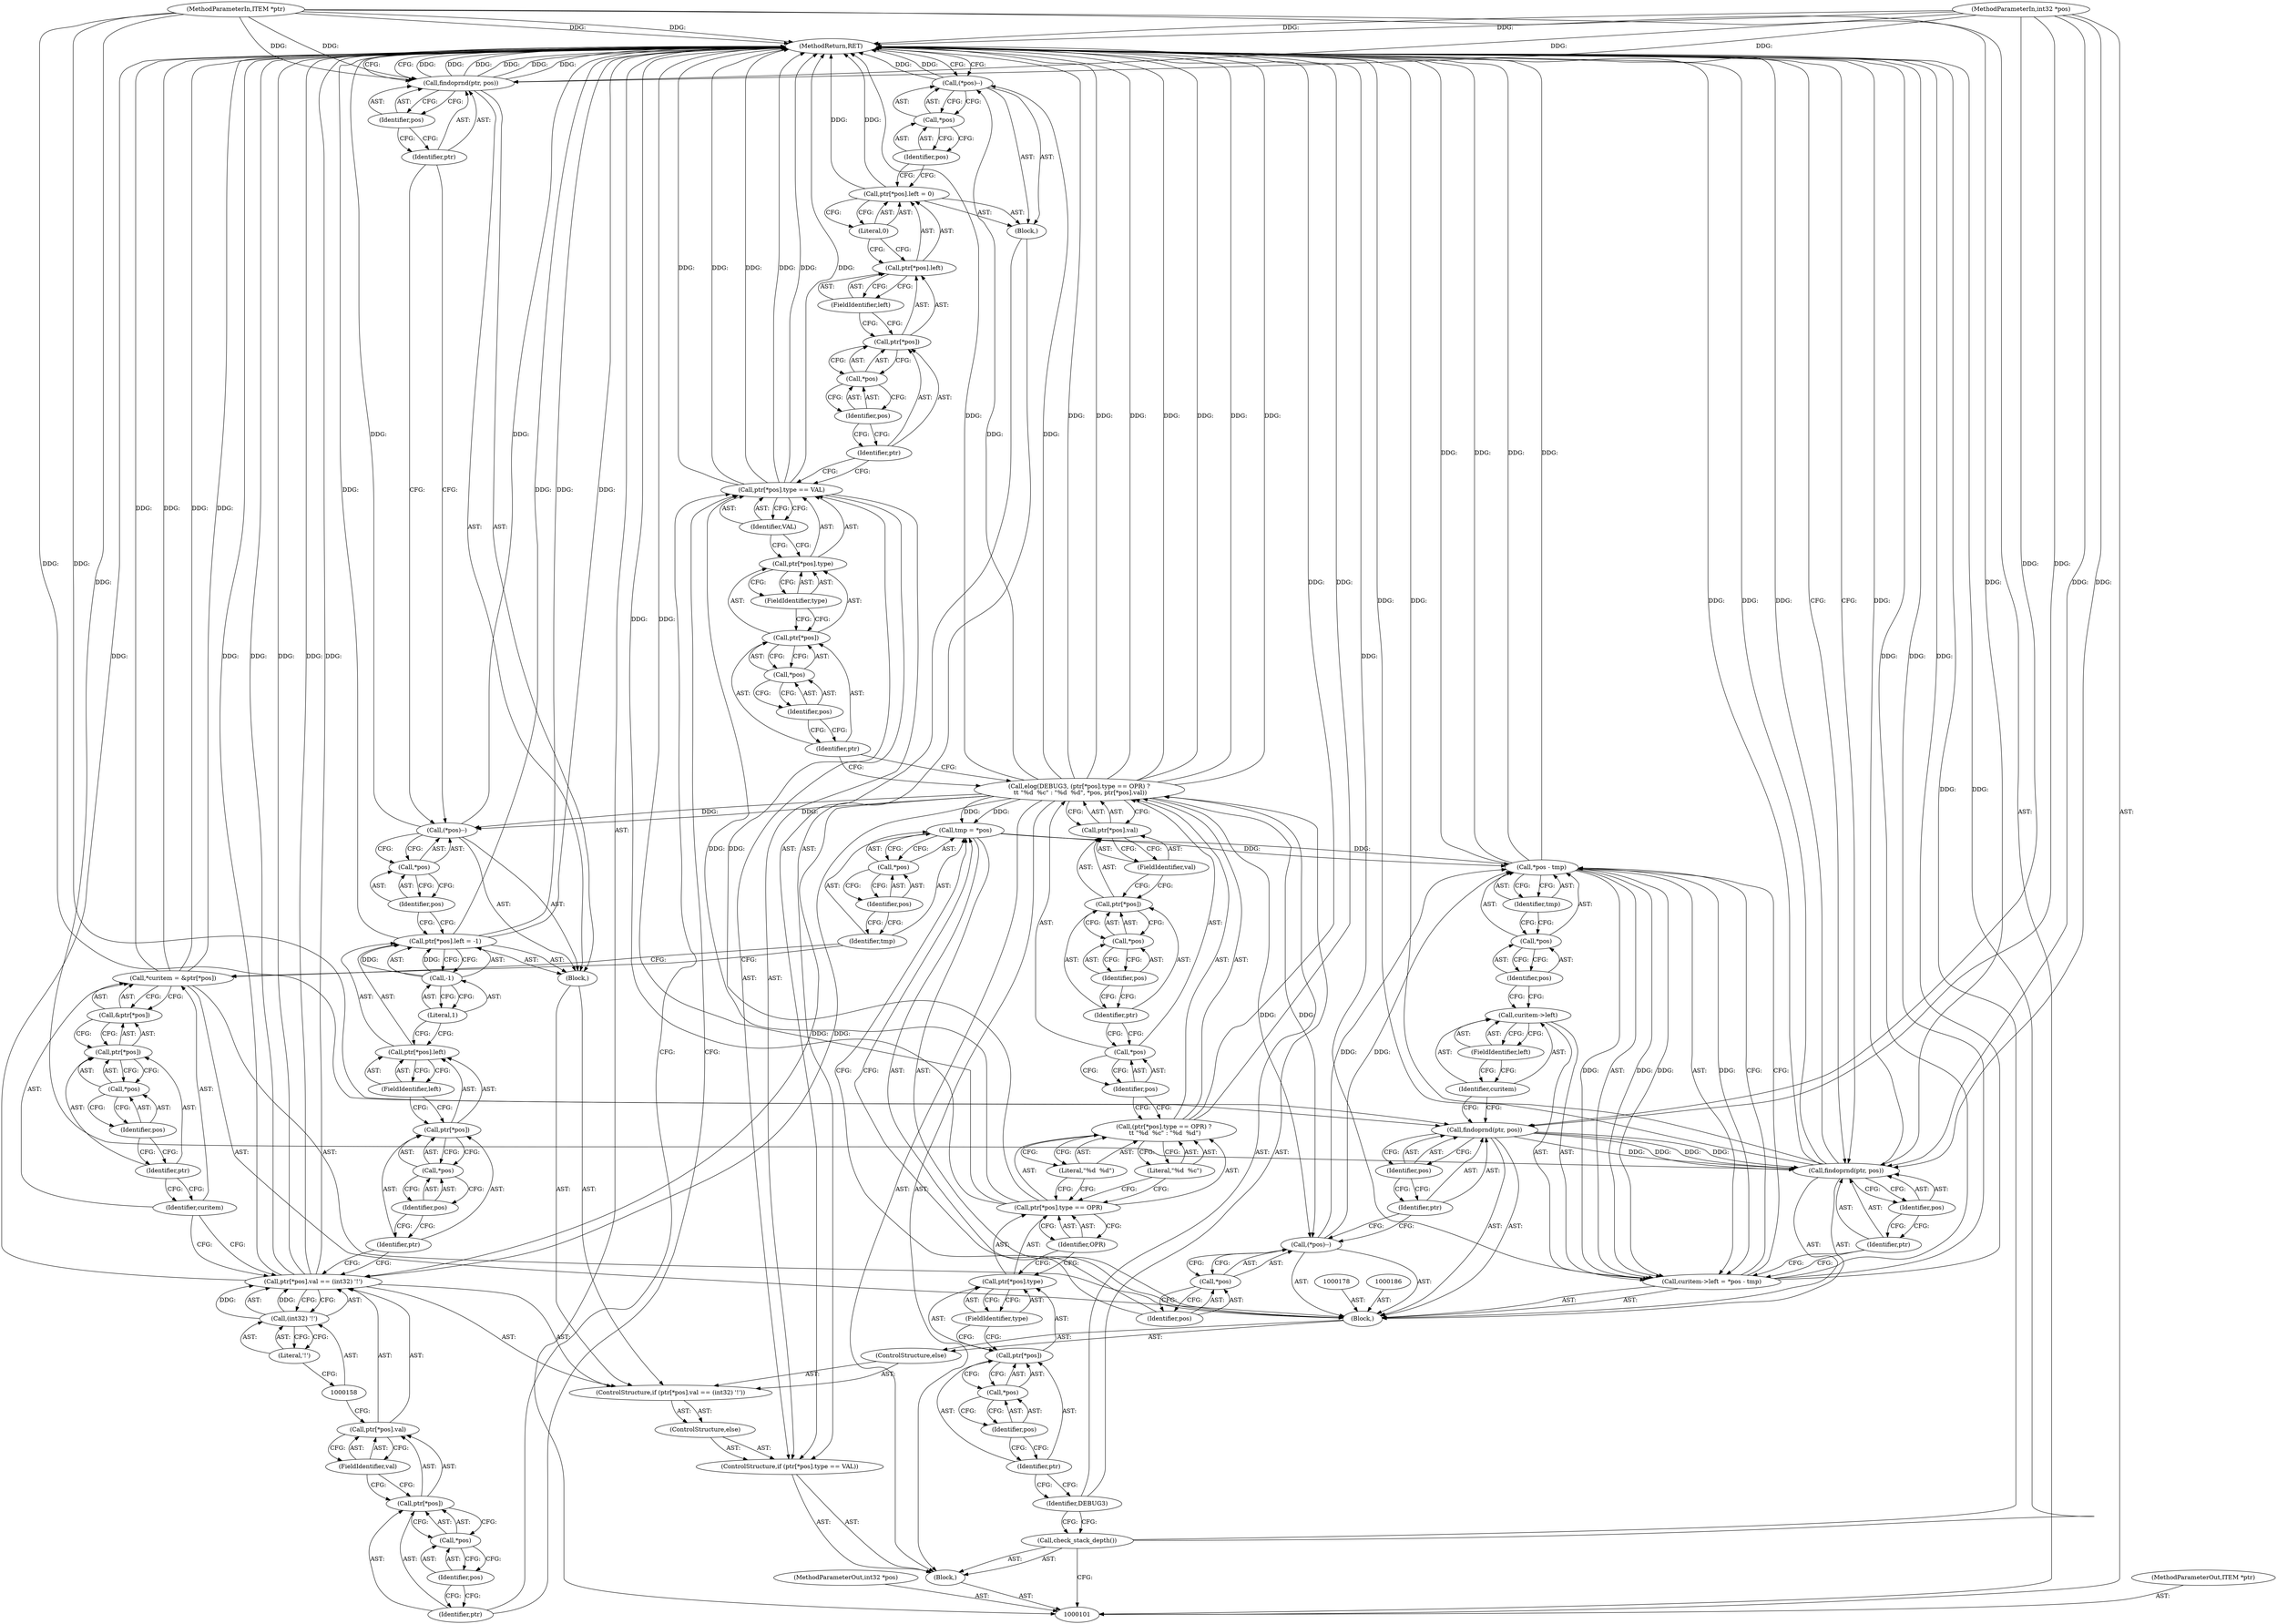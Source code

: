 digraph "0_postgres_31400a673325147e1205326008e32135a78b4d8a_6" {
"1000208" [label="(MethodReturn,RET)"];
"1000102" [label="(MethodParameterIn,ITEM *ptr)"];
"1000285" [label="(MethodParameterOut,ITEM *ptr)"];
"1000103" [label="(MethodParameterIn,int32 *pos)"];
"1000286" [label="(MethodParameterOut,int32 *pos)"];
"1000127" [label="(ControlStructure,if (ptr[*pos].type == VAL))"];
"1000133" [label="(Identifier,pos)"];
"1000134" [label="(FieldIdentifier,type)"];
"1000135" [label="(Identifier,VAL)"];
"1000128" [label="(Call,ptr[*pos].type == VAL)"];
"1000129" [label="(Call,ptr[*pos].type)"];
"1000130" [label="(Call,ptr[*pos])"];
"1000131" [label="(Identifier,ptr)"];
"1000132" [label="(Call,*pos)"];
"1000136" [label="(Block,)"];
"1000143" [label="(FieldIdentifier,left)"];
"1000144" [label="(Literal,0)"];
"1000137" [label="(Call,ptr[*pos].left = 0)"];
"1000138" [label="(Call,ptr[*pos].left)"];
"1000139" [label="(Call,ptr[*pos])"];
"1000140" [label="(Identifier,ptr)"];
"1000141" [label="(Call,*pos)"];
"1000142" [label="(Identifier,pos)"];
"1000145" [label="(Call,(*pos)--)"];
"1000146" [label="(Call,*pos)"];
"1000147" [label="(Identifier,pos)"];
"1000148" [label="(ControlStructure,else)"];
"1000150" [label="(Call,ptr[*pos].val == (int32) '!')"];
"1000151" [label="(Call,ptr[*pos].val)"];
"1000152" [label="(Call,ptr[*pos])"];
"1000153" [label="(Identifier,ptr)"];
"1000154" [label="(Call,*pos)"];
"1000155" [label="(Identifier,pos)"];
"1000156" [label="(FieldIdentifier,val)"];
"1000157" [label="(Call,(int32) '!')"];
"1000159" [label="(Literal,'!')"];
"1000149" [label="(ControlStructure,if (ptr[*pos].val == (int32) '!'))"];
"1000160" [label="(Block,)"];
"1000167" [label="(FieldIdentifier,left)"];
"1000168" [label="(Call,-1)"];
"1000161" [label="(Call,ptr[*pos].left = -1)"];
"1000162" [label="(Call,ptr[*pos].left)"];
"1000163" [label="(Call,ptr[*pos])"];
"1000164" [label="(Identifier,ptr)"];
"1000169" [label="(Literal,1)"];
"1000165" [label="(Call,*pos)"];
"1000166" [label="(Identifier,pos)"];
"1000170" [label="(Call,(*pos)--)"];
"1000171" [label="(Call,*pos)"];
"1000172" [label="(Identifier,pos)"];
"1000174" [label="(Identifier,ptr)"];
"1000175" [label="(Identifier,pos)"];
"1000173" [label="(Call,findoprnd(ptr, pos))"];
"1000104" [label="(Block,)"];
"1000176" [label="(ControlStructure,else)"];
"1000179" [label="(Call,*curitem = &ptr[*pos])"];
"1000180" [label="(Identifier,curitem)"];
"1000181" [label="(Call,&ptr[*pos])"];
"1000182" [label="(Call,ptr[*pos])"];
"1000183" [label="(Identifier,ptr)"];
"1000184" [label="(Call,*pos)"];
"1000185" [label="(Identifier,pos)"];
"1000189" [label="(Call,*pos)"];
"1000190" [label="(Identifier,pos)"];
"1000177" [label="(Block,)"];
"1000187" [label="(Call,tmp = *pos)"];
"1000188" [label="(Identifier,tmp)"];
"1000191" [label="(Call,(*pos)--)"];
"1000192" [label="(Call,*pos)"];
"1000193" [label="(Identifier,pos)"];
"1000195" [label="(Identifier,ptr)"];
"1000196" [label="(Identifier,pos)"];
"1000194" [label="(Call,findoprnd(ptr, pos))"];
"1000200" [label="(FieldIdentifier,left)"];
"1000201" [label="(Call,*pos - tmp)"];
"1000202" [label="(Call,*pos)"];
"1000203" [label="(Identifier,pos)"];
"1000197" [label="(Call,curitem->left = *pos - tmp)"];
"1000198" [label="(Call,curitem->left)"];
"1000199" [label="(Identifier,curitem)"];
"1000204" [label="(Identifier,tmp)"];
"1000206" [label="(Identifier,ptr)"];
"1000207" [label="(Identifier,pos)"];
"1000205" [label="(Call,findoprnd(ptr, pos))"];
"1000105" [label="(Call,check_stack_depth())"];
"1000108" [label="(Call,(ptr[*pos].type == OPR) ?\n \t\t \"%d  %c\" : \"%d  %d\")"];
"1000109" [label="(Call,ptr[*pos].type == OPR)"];
"1000110" [label="(Call,ptr[*pos].type)"];
"1000111" [label="(Call,ptr[*pos])"];
"1000112" [label="(Identifier,ptr)"];
"1000106" [label="(Call,elog(DEBUG3, (ptr[*pos].type == OPR) ?\n \t\t \"%d  %c\" : \"%d  %d\", *pos, ptr[*pos].val))"];
"1000113" [label="(Call,*pos)"];
"1000114" [label="(Identifier,pos)"];
"1000115" [label="(FieldIdentifier,type)"];
"1000116" [label="(Identifier,OPR)"];
"1000107" [label="(Identifier,DEBUG3)"];
"1000118" [label="(Literal,\"%d  %d\")"];
"1000119" [label="(Call,*pos)"];
"1000120" [label="(Identifier,pos)"];
"1000121" [label="(Call,ptr[*pos].val)"];
"1000122" [label="(Call,ptr[*pos])"];
"1000123" [label="(Identifier,ptr)"];
"1000124" [label="(Call,*pos)"];
"1000125" [label="(Identifier,pos)"];
"1000117" [label="(Literal,\"%d  %c\")"];
"1000126" [label="(FieldIdentifier,val)"];
"1000208" -> "1000101"  [label="AST: "];
"1000208" -> "1000145"  [label="CFG: "];
"1000208" -> "1000173"  [label="CFG: "];
"1000208" -> "1000205"  [label="CFG: "];
"1000161" -> "1000208"  [label="DDG: "];
"1000161" -> "1000208"  [label="DDG: "];
"1000197" -> "1000208"  [label="DDG: "];
"1000197" -> "1000208"  [label="DDG: "];
"1000106" -> "1000208"  [label="DDG: "];
"1000106" -> "1000208"  [label="DDG: "];
"1000106" -> "1000208"  [label="DDG: "];
"1000106" -> "1000208"  [label="DDG: "];
"1000150" -> "1000208"  [label="DDG: "];
"1000150" -> "1000208"  [label="DDG: "];
"1000150" -> "1000208"  [label="DDG: "];
"1000105" -> "1000208"  [label="DDG: "];
"1000205" -> "1000208"  [label="DDG: "];
"1000205" -> "1000208"  [label="DDG: "];
"1000205" -> "1000208"  [label="DDG: "];
"1000179" -> "1000208"  [label="DDG: "];
"1000179" -> "1000208"  [label="DDG: "];
"1000102" -> "1000208"  [label="DDG: "];
"1000128" -> "1000208"  [label="DDG: "];
"1000128" -> "1000208"  [label="DDG: "];
"1000128" -> "1000208"  [label="DDG: "];
"1000103" -> "1000208"  [label="DDG: "];
"1000173" -> "1000208"  [label="DDG: "];
"1000173" -> "1000208"  [label="DDG: "];
"1000173" -> "1000208"  [label="DDG: "];
"1000170" -> "1000208"  [label="DDG: "];
"1000137" -> "1000208"  [label="DDG: "];
"1000145" -> "1000208"  [label="DDG: "];
"1000109" -> "1000208"  [label="DDG: "];
"1000108" -> "1000208"  [label="DDG: "];
"1000201" -> "1000208"  [label="DDG: "];
"1000201" -> "1000208"  [label="DDG: "];
"1000102" -> "1000101"  [label="AST: "];
"1000102" -> "1000208"  [label="DDG: "];
"1000102" -> "1000173"  [label="DDG: "];
"1000102" -> "1000194"  [label="DDG: "];
"1000102" -> "1000205"  [label="DDG: "];
"1000285" -> "1000101"  [label="AST: "];
"1000103" -> "1000101"  [label="AST: "];
"1000103" -> "1000208"  [label="DDG: "];
"1000103" -> "1000173"  [label="DDG: "];
"1000103" -> "1000194"  [label="DDG: "];
"1000103" -> "1000205"  [label="DDG: "];
"1000286" -> "1000101"  [label="AST: "];
"1000127" -> "1000104"  [label="AST: "];
"1000128" -> "1000127"  [label="AST: "];
"1000136" -> "1000127"  [label="AST: "];
"1000148" -> "1000127"  [label="AST: "];
"1000133" -> "1000132"  [label="AST: "];
"1000133" -> "1000131"  [label="CFG: "];
"1000132" -> "1000133"  [label="CFG: "];
"1000134" -> "1000129"  [label="AST: "];
"1000134" -> "1000130"  [label="CFG: "];
"1000129" -> "1000134"  [label="CFG: "];
"1000135" -> "1000128"  [label="AST: "];
"1000135" -> "1000129"  [label="CFG: "];
"1000128" -> "1000135"  [label="CFG: "];
"1000128" -> "1000127"  [label="AST: "];
"1000128" -> "1000135"  [label="CFG: "];
"1000129" -> "1000128"  [label="AST: "];
"1000135" -> "1000128"  [label="AST: "];
"1000140" -> "1000128"  [label="CFG: "];
"1000153" -> "1000128"  [label="CFG: "];
"1000128" -> "1000208"  [label="DDG: "];
"1000128" -> "1000208"  [label="DDG: "];
"1000128" -> "1000208"  [label="DDG: "];
"1000109" -> "1000128"  [label="DDG: "];
"1000129" -> "1000128"  [label="AST: "];
"1000129" -> "1000134"  [label="CFG: "];
"1000130" -> "1000129"  [label="AST: "];
"1000134" -> "1000129"  [label="AST: "];
"1000135" -> "1000129"  [label="CFG: "];
"1000130" -> "1000129"  [label="AST: "];
"1000130" -> "1000132"  [label="CFG: "];
"1000131" -> "1000130"  [label="AST: "];
"1000132" -> "1000130"  [label="AST: "];
"1000134" -> "1000130"  [label="CFG: "];
"1000131" -> "1000130"  [label="AST: "];
"1000131" -> "1000106"  [label="CFG: "];
"1000133" -> "1000131"  [label="CFG: "];
"1000132" -> "1000130"  [label="AST: "];
"1000132" -> "1000133"  [label="CFG: "];
"1000133" -> "1000132"  [label="AST: "];
"1000130" -> "1000132"  [label="CFG: "];
"1000136" -> "1000127"  [label="AST: "];
"1000137" -> "1000136"  [label="AST: "];
"1000145" -> "1000136"  [label="AST: "];
"1000143" -> "1000138"  [label="AST: "];
"1000143" -> "1000139"  [label="CFG: "];
"1000138" -> "1000143"  [label="CFG: "];
"1000144" -> "1000137"  [label="AST: "];
"1000144" -> "1000138"  [label="CFG: "];
"1000137" -> "1000144"  [label="CFG: "];
"1000137" -> "1000136"  [label="AST: "];
"1000137" -> "1000144"  [label="CFG: "];
"1000138" -> "1000137"  [label="AST: "];
"1000144" -> "1000137"  [label="AST: "];
"1000147" -> "1000137"  [label="CFG: "];
"1000137" -> "1000208"  [label="DDG: "];
"1000138" -> "1000137"  [label="AST: "];
"1000138" -> "1000143"  [label="CFG: "];
"1000139" -> "1000138"  [label="AST: "];
"1000143" -> "1000138"  [label="AST: "];
"1000144" -> "1000138"  [label="CFG: "];
"1000139" -> "1000138"  [label="AST: "];
"1000139" -> "1000141"  [label="CFG: "];
"1000140" -> "1000139"  [label="AST: "];
"1000141" -> "1000139"  [label="AST: "];
"1000143" -> "1000139"  [label="CFG: "];
"1000140" -> "1000139"  [label="AST: "];
"1000140" -> "1000128"  [label="CFG: "];
"1000142" -> "1000140"  [label="CFG: "];
"1000141" -> "1000139"  [label="AST: "];
"1000141" -> "1000142"  [label="CFG: "];
"1000142" -> "1000141"  [label="AST: "];
"1000139" -> "1000141"  [label="CFG: "];
"1000142" -> "1000141"  [label="AST: "];
"1000142" -> "1000140"  [label="CFG: "];
"1000141" -> "1000142"  [label="CFG: "];
"1000145" -> "1000136"  [label="AST: "];
"1000145" -> "1000146"  [label="CFG: "];
"1000146" -> "1000145"  [label="AST: "];
"1000208" -> "1000145"  [label="CFG: "];
"1000145" -> "1000208"  [label="DDG: "];
"1000106" -> "1000145"  [label="DDG: "];
"1000146" -> "1000145"  [label="AST: "];
"1000146" -> "1000147"  [label="CFG: "];
"1000147" -> "1000146"  [label="AST: "];
"1000145" -> "1000146"  [label="CFG: "];
"1000147" -> "1000146"  [label="AST: "];
"1000147" -> "1000137"  [label="CFG: "];
"1000146" -> "1000147"  [label="CFG: "];
"1000148" -> "1000127"  [label="AST: "];
"1000149" -> "1000148"  [label="AST: "];
"1000150" -> "1000149"  [label="AST: "];
"1000150" -> "1000157"  [label="CFG: "];
"1000151" -> "1000150"  [label="AST: "];
"1000157" -> "1000150"  [label="AST: "];
"1000164" -> "1000150"  [label="CFG: "];
"1000180" -> "1000150"  [label="CFG: "];
"1000150" -> "1000208"  [label="DDG: "];
"1000150" -> "1000208"  [label="DDG: "];
"1000150" -> "1000208"  [label="DDG: "];
"1000106" -> "1000150"  [label="DDG: "];
"1000157" -> "1000150"  [label="DDG: "];
"1000151" -> "1000150"  [label="AST: "];
"1000151" -> "1000156"  [label="CFG: "];
"1000152" -> "1000151"  [label="AST: "];
"1000156" -> "1000151"  [label="AST: "];
"1000158" -> "1000151"  [label="CFG: "];
"1000152" -> "1000151"  [label="AST: "];
"1000152" -> "1000154"  [label="CFG: "];
"1000153" -> "1000152"  [label="AST: "];
"1000154" -> "1000152"  [label="AST: "];
"1000156" -> "1000152"  [label="CFG: "];
"1000153" -> "1000152"  [label="AST: "];
"1000153" -> "1000128"  [label="CFG: "];
"1000155" -> "1000153"  [label="CFG: "];
"1000154" -> "1000152"  [label="AST: "];
"1000154" -> "1000155"  [label="CFG: "];
"1000155" -> "1000154"  [label="AST: "];
"1000152" -> "1000154"  [label="CFG: "];
"1000155" -> "1000154"  [label="AST: "];
"1000155" -> "1000153"  [label="CFG: "];
"1000154" -> "1000155"  [label="CFG: "];
"1000156" -> "1000151"  [label="AST: "];
"1000156" -> "1000152"  [label="CFG: "];
"1000151" -> "1000156"  [label="CFG: "];
"1000157" -> "1000150"  [label="AST: "];
"1000157" -> "1000159"  [label="CFG: "];
"1000158" -> "1000157"  [label="AST: "];
"1000159" -> "1000157"  [label="AST: "];
"1000150" -> "1000157"  [label="CFG: "];
"1000157" -> "1000150"  [label="DDG: "];
"1000159" -> "1000157"  [label="AST: "];
"1000159" -> "1000158"  [label="CFG: "];
"1000157" -> "1000159"  [label="CFG: "];
"1000149" -> "1000148"  [label="AST: "];
"1000150" -> "1000149"  [label="AST: "];
"1000160" -> "1000149"  [label="AST: "];
"1000176" -> "1000149"  [label="AST: "];
"1000160" -> "1000149"  [label="AST: "];
"1000161" -> "1000160"  [label="AST: "];
"1000170" -> "1000160"  [label="AST: "];
"1000173" -> "1000160"  [label="AST: "];
"1000167" -> "1000162"  [label="AST: "];
"1000167" -> "1000163"  [label="CFG: "];
"1000162" -> "1000167"  [label="CFG: "];
"1000168" -> "1000161"  [label="AST: "];
"1000168" -> "1000169"  [label="CFG: "];
"1000169" -> "1000168"  [label="AST: "];
"1000161" -> "1000168"  [label="CFG: "];
"1000168" -> "1000161"  [label="DDG: "];
"1000161" -> "1000160"  [label="AST: "];
"1000161" -> "1000168"  [label="CFG: "];
"1000162" -> "1000161"  [label="AST: "];
"1000168" -> "1000161"  [label="AST: "];
"1000172" -> "1000161"  [label="CFG: "];
"1000161" -> "1000208"  [label="DDG: "];
"1000161" -> "1000208"  [label="DDG: "];
"1000168" -> "1000161"  [label="DDG: "];
"1000162" -> "1000161"  [label="AST: "];
"1000162" -> "1000167"  [label="CFG: "];
"1000163" -> "1000162"  [label="AST: "];
"1000167" -> "1000162"  [label="AST: "];
"1000169" -> "1000162"  [label="CFG: "];
"1000163" -> "1000162"  [label="AST: "];
"1000163" -> "1000165"  [label="CFG: "];
"1000164" -> "1000163"  [label="AST: "];
"1000165" -> "1000163"  [label="AST: "];
"1000167" -> "1000163"  [label="CFG: "];
"1000164" -> "1000163"  [label="AST: "];
"1000164" -> "1000150"  [label="CFG: "];
"1000166" -> "1000164"  [label="CFG: "];
"1000169" -> "1000168"  [label="AST: "];
"1000169" -> "1000162"  [label="CFG: "];
"1000168" -> "1000169"  [label="CFG: "];
"1000165" -> "1000163"  [label="AST: "];
"1000165" -> "1000166"  [label="CFG: "];
"1000166" -> "1000165"  [label="AST: "];
"1000163" -> "1000165"  [label="CFG: "];
"1000166" -> "1000165"  [label="AST: "];
"1000166" -> "1000164"  [label="CFG: "];
"1000165" -> "1000166"  [label="CFG: "];
"1000170" -> "1000160"  [label="AST: "];
"1000170" -> "1000171"  [label="CFG: "];
"1000171" -> "1000170"  [label="AST: "];
"1000174" -> "1000170"  [label="CFG: "];
"1000170" -> "1000208"  [label="DDG: "];
"1000106" -> "1000170"  [label="DDG: "];
"1000171" -> "1000170"  [label="AST: "];
"1000171" -> "1000172"  [label="CFG: "];
"1000172" -> "1000171"  [label="AST: "];
"1000170" -> "1000171"  [label="CFG: "];
"1000172" -> "1000171"  [label="AST: "];
"1000172" -> "1000161"  [label="CFG: "];
"1000171" -> "1000172"  [label="CFG: "];
"1000174" -> "1000173"  [label="AST: "];
"1000174" -> "1000170"  [label="CFG: "];
"1000175" -> "1000174"  [label="CFG: "];
"1000175" -> "1000173"  [label="AST: "];
"1000175" -> "1000174"  [label="CFG: "];
"1000173" -> "1000175"  [label="CFG: "];
"1000173" -> "1000160"  [label="AST: "];
"1000173" -> "1000175"  [label="CFG: "];
"1000174" -> "1000173"  [label="AST: "];
"1000175" -> "1000173"  [label="AST: "];
"1000208" -> "1000173"  [label="CFG: "];
"1000173" -> "1000208"  [label="DDG: "];
"1000173" -> "1000208"  [label="DDG: "];
"1000173" -> "1000208"  [label="DDG: "];
"1000102" -> "1000173"  [label="DDG: "];
"1000103" -> "1000173"  [label="DDG: "];
"1000104" -> "1000101"  [label="AST: "];
"1000105" -> "1000104"  [label="AST: "];
"1000106" -> "1000104"  [label="AST: "];
"1000127" -> "1000104"  [label="AST: "];
"1000176" -> "1000149"  [label="AST: "];
"1000177" -> "1000176"  [label="AST: "];
"1000179" -> "1000177"  [label="AST: "];
"1000179" -> "1000181"  [label="CFG: "];
"1000180" -> "1000179"  [label="AST: "];
"1000181" -> "1000179"  [label="AST: "];
"1000188" -> "1000179"  [label="CFG: "];
"1000179" -> "1000208"  [label="DDG: "];
"1000179" -> "1000208"  [label="DDG: "];
"1000180" -> "1000179"  [label="AST: "];
"1000180" -> "1000150"  [label="CFG: "];
"1000183" -> "1000180"  [label="CFG: "];
"1000181" -> "1000179"  [label="AST: "];
"1000181" -> "1000182"  [label="CFG: "];
"1000182" -> "1000181"  [label="AST: "];
"1000179" -> "1000181"  [label="CFG: "];
"1000182" -> "1000181"  [label="AST: "];
"1000182" -> "1000184"  [label="CFG: "];
"1000183" -> "1000182"  [label="AST: "];
"1000184" -> "1000182"  [label="AST: "];
"1000181" -> "1000182"  [label="CFG: "];
"1000183" -> "1000182"  [label="AST: "];
"1000183" -> "1000180"  [label="CFG: "];
"1000185" -> "1000183"  [label="CFG: "];
"1000184" -> "1000182"  [label="AST: "];
"1000184" -> "1000185"  [label="CFG: "];
"1000185" -> "1000184"  [label="AST: "];
"1000182" -> "1000184"  [label="CFG: "];
"1000185" -> "1000184"  [label="AST: "];
"1000185" -> "1000183"  [label="CFG: "];
"1000184" -> "1000185"  [label="CFG: "];
"1000189" -> "1000187"  [label="AST: "];
"1000189" -> "1000190"  [label="CFG: "];
"1000190" -> "1000189"  [label="AST: "];
"1000187" -> "1000189"  [label="CFG: "];
"1000190" -> "1000189"  [label="AST: "];
"1000190" -> "1000188"  [label="CFG: "];
"1000189" -> "1000190"  [label="CFG: "];
"1000177" -> "1000176"  [label="AST: "];
"1000178" -> "1000177"  [label="AST: "];
"1000179" -> "1000177"  [label="AST: "];
"1000186" -> "1000177"  [label="AST: "];
"1000187" -> "1000177"  [label="AST: "];
"1000191" -> "1000177"  [label="AST: "];
"1000194" -> "1000177"  [label="AST: "];
"1000197" -> "1000177"  [label="AST: "];
"1000205" -> "1000177"  [label="AST: "];
"1000187" -> "1000177"  [label="AST: "];
"1000187" -> "1000189"  [label="CFG: "];
"1000188" -> "1000187"  [label="AST: "];
"1000189" -> "1000187"  [label="AST: "];
"1000193" -> "1000187"  [label="CFG: "];
"1000106" -> "1000187"  [label="DDG: "];
"1000187" -> "1000201"  [label="DDG: "];
"1000188" -> "1000187"  [label="AST: "];
"1000188" -> "1000179"  [label="CFG: "];
"1000190" -> "1000188"  [label="CFG: "];
"1000191" -> "1000177"  [label="AST: "];
"1000191" -> "1000192"  [label="CFG: "];
"1000192" -> "1000191"  [label="AST: "];
"1000195" -> "1000191"  [label="CFG: "];
"1000106" -> "1000191"  [label="DDG: "];
"1000191" -> "1000201"  [label="DDG: "];
"1000192" -> "1000191"  [label="AST: "];
"1000192" -> "1000193"  [label="CFG: "];
"1000193" -> "1000192"  [label="AST: "];
"1000191" -> "1000192"  [label="CFG: "];
"1000193" -> "1000192"  [label="AST: "];
"1000193" -> "1000187"  [label="CFG: "];
"1000192" -> "1000193"  [label="CFG: "];
"1000195" -> "1000194"  [label="AST: "];
"1000195" -> "1000191"  [label="CFG: "];
"1000196" -> "1000195"  [label="CFG: "];
"1000196" -> "1000194"  [label="AST: "];
"1000196" -> "1000195"  [label="CFG: "];
"1000194" -> "1000196"  [label="CFG: "];
"1000194" -> "1000177"  [label="AST: "];
"1000194" -> "1000196"  [label="CFG: "];
"1000195" -> "1000194"  [label="AST: "];
"1000196" -> "1000194"  [label="AST: "];
"1000199" -> "1000194"  [label="CFG: "];
"1000102" -> "1000194"  [label="DDG: "];
"1000103" -> "1000194"  [label="DDG: "];
"1000194" -> "1000205"  [label="DDG: "];
"1000194" -> "1000205"  [label="DDG: "];
"1000200" -> "1000198"  [label="AST: "];
"1000200" -> "1000199"  [label="CFG: "];
"1000198" -> "1000200"  [label="CFG: "];
"1000201" -> "1000197"  [label="AST: "];
"1000201" -> "1000204"  [label="CFG: "];
"1000202" -> "1000201"  [label="AST: "];
"1000204" -> "1000201"  [label="AST: "];
"1000197" -> "1000201"  [label="CFG: "];
"1000201" -> "1000208"  [label="DDG: "];
"1000201" -> "1000208"  [label="DDG: "];
"1000201" -> "1000197"  [label="DDG: "];
"1000201" -> "1000197"  [label="DDG: "];
"1000191" -> "1000201"  [label="DDG: "];
"1000187" -> "1000201"  [label="DDG: "];
"1000202" -> "1000201"  [label="AST: "];
"1000202" -> "1000203"  [label="CFG: "];
"1000203" -> "1000202"  [label="AST: "];
"1000204" -> "1000202"  [label="CFG: "];
"1000203" -> "1000202"  [label="AST: "];
"1000203" -> "1000198"  [label="CFG: "];
"1000202" -> "1000203"  [label="CFG: "];
"1000197" -> "1000177"  [label="AST: "];
"1000197" -> "1000201"  [label="CFG: "];
"1000198" -> "1000197"  [label="AST: "];
"1000201" -> "1000197"  [label="AST: "];
"1000206" -> "1000197"  [label="CFG: "];
"1000197" -> "1000208"  [label="DDG: "];
"1000197" -> "1000208"  [label="DDG: "];
"1000201" -> "1000197"  [label="DDG: "];
"1000201" -> "1000197"  [label="DDG: "];
"1000198" -> "1000197"  [label="AST: "];
"1000198" -> "1000200"  [label="CFG: "];
"1000199" -> "1000198"  [label="AST: "];
"1000200" -> "1000198"  [label="AST: "];
"1000203" -> "1000198"  [label="CFG: "];
"1000199" -> "1000198"  [label="AST: "];
"1000199" -> "1000194"  [label="CFG: "];
"1000200" -> "1000199"  [label="CFG: "];
"1000204" -> "1000201"  [label="AST: "];
"1000204" -> "1000202"  [label="CFG: "];
"1000201" -> "1000204"  [label="CFG: "];
"1000206" -> "1000205"  [label="AST: "];
"1000206" -> "1000197"  [label="CFG: "];
"1000207" -> "1000206"  [label="CFG: "];
"1000207" -> "1000205"  [label="AST: "];
"1000207" -> "1000206"  [label="CFG: "];
"1000205" -> "1000207"  [label="CFG: "];
"1000205" -> "1000177"  [label="AST: "];
"1000205" -> "1000207"  [label="CFG: "];
"1000206" -> "1000205"  [label="AST: "];
"1000207" -> "1000205"  [label="AST: "];
"1000208" -> "1000205"  [label="CFG: "];
"1000205" -> "1000208"  [label="DDG: "];
"1000205" -> "1000208"  [label="DDG: "];
"1000205" -> "1000208"  [label="DDG: "];
"1000194" -> "1000205"  [label="DDG: "];
"1000194" -> "1000205"  [label="DDG: "];
"1000102" -> "1000205"  [label="DDG: "];
"1000103" -> "1000205"  [label="DDG: "];
"1000105" -> "1000104"  [label="AST: "];
"1000105" -> "1000101"  [label="CFG: "];
"1000107" -> "1000105"  [label="CFG: "];
"1000105" -> "1000208"  [label="DDG: "];
"1000108" -> "1000106"  [label="AST: "];
"1000108" -> "1000117"  [label="CFG: "];
"1000108" -> "1000118"  [label="CFG: "];
"1000109" -> "1000108"  [label="AST: "];
"1000117" -> "1000108"  [label="AST: "];
"1000118" -> "1000108"  [label="AST: "];
"1000120" -> "1000108"  [label="CFG: "];
"1000108" -> "1000208"  [label="DDG: "];
"1000109" -> "1000108"  [label="AST: "];
"1000109" -> "1000116"  [label="CFG: "];
"1000110" -> "1000109"  [label="AST: "];
"1000116" -> "1000109"  [label="AST: "];
"1000117" -> "1000109"  [label="CFG: "];
"1000118" -> "1000109"  [label="CFG: "];
"1000109" -> "1000208"  [label="DDG: "];
"1000109" -> "1000128"  [label="DDG: "];
"1000110" -> "1000109"  [label="AST: "];
"1000110" -> "1000115"  [label="CFG: "];
"1000111" -> "1000110"  [label="AST: "];
"1000115" -> "1000110"  [label="AST: "];
"1000116" -> "1000110"  [label="CFG: "];
"1000111" -> "1000110"  [label="AST: "];
"1000111" -> "1000113"  [label="CFG: "];
"1000112" -> "1000111"  [label="AST: "];
"1000113" -> "1000111"  [label="AST: "];
"1000115" -> "1000111"  [label="CFG: "];
"1000112" -> "1000111"  [label="AST: "];
"1000112" -> "1000107"  [label="CFG: "];
"1000114" -> "1000112"  [label="CFG: "];
"1000106" -> "1000104"  [label="AST: "];
"1000106" -> "1000121"  [label="CFG: "];
"1000107" -> "1000106"  [label="AST: "];
"1000108" -> "1000106"  [label="AST: "];
"1000119" -> "1000106"  [label="AST: "];
"1000121" -> "1000106"  [label="AST: "];
"1000131" -> "1000106"  [label="CFG: "];
"1000106" -> "1000208"  [label="DDG: "];
"1000106" -> "1000208"  [label="DDG: "];
"1000106" -> "1000208"  [label="DDG: "];
"1000106" -> "1000208"  [label="DDG: "];
"1000106" -> "1000145"  [label="DDG: "];
"1000106" -> "1000150"  [label="DDG: "];
"1000106" -> "1000170"  [label="DDG: "];
"1000106" -> "1000187"  [label="DDG: "];
"1000106" -> "1000191"  [label="DDG: "];
"1000113" -> "1000111"  [label="AST: "];
"1000113" -> "1000114"  [label="CFG: "];
"1000114" -> "1000113"  [label="AST: "];
"1000111" -> "1000113"  [label="CFG: "];
"1000114" -> "1000113"  [label="AST: "];
"1000114" -> "1000112"  [label="CFG: "];
"1000113" -> "1000114"  [label="CFG: "];
"1000115" -> "1000110"  [label="AST: "];
"1000115" -> "1000111"  [label="CFG: "];
"1000110" -> "1000115"  [label="CFG: "];
"1000116" -> "1000109"  [label="AST: "];
"1000116" -> "1000110"  [label="CFG: "];
"1000109" -> "1000116"  [label="CFG: "];
"1000107" -> "1000106"  [label="AST: "];
"1000107" -> "1000105"  [label="CFG: "];
"1000112" -> "1000107"  [label="CFG: "];
"1000118" -> "1000108"  [label="AST: "];
"1000118" -> "1000109"  [label="CFG: "];
"1000108" -> "1000118"  [label="CFG: "];
"1000119" -> "1000106"  [label="AST: "];
"1000119" -> "1000120"  [label="CFG: "];
"1000120" -> "1000119"  [label="AST: "];
"1000123" -> "1000119"  [label="CFG: "];
"1000120" -> "1000119"  [label="AST: "];
"1000120" -> "1000108"  [label="CFG: "];
"1000119" -> "1000120"  [label="CFG: "];
"1000121" -> "1000106"  [label="AST: "];
"1000121" -> "1000126"  [label="CFG: "];
"1000122" -> "1000121"  [label="AST: "];
"1000126" -> "1000121"  [label="AST: "];
"1000106" -> "1000121"  [label="CFG: "];
"1000122" -> "1000121"  [label="AST: "];
"1000122" -> "1000124"  [label="CFG: "];
"1000123" -> "1000122"  [label="AST: "];
"1000124" -> "1000122"  [label="AST: "];
"1000126" -> "1000122"  [label="CFG: "];
"1000123" -> "1000122"  [label="AST: "];
"1000123" -> "1000119"  [label="CFG: "];
"1000125" -> "1000123"  [label="CFG: "];
"1000124" -> "1000122"  [label="AST: "];
"1000124" -> "1000125"  [label="CFG: "];
"1000125" -> "1000124"  [label="AST: "];
"1000122" -> "1000124"  [label="CFG: "];
"1000125" -> "1000124"  [label="AST: "];
"1000125" -> "1000123"  [label="CFG: "];
"1000124" -> "1000125"  [label="CFG: "];
"1000117" -> "1000108"  [label="AST: "];
"1000117" -> "1000109"  [label="CFG: "];
"1000108" -> "1000117"  [label="CFG: "];
"1000126" -> "1000121"  [label="AST: "];
"1000126" -> "1000122"  [label="CFG: "];
"1000121" -> "1000126"  [label="CFG: "];
}
